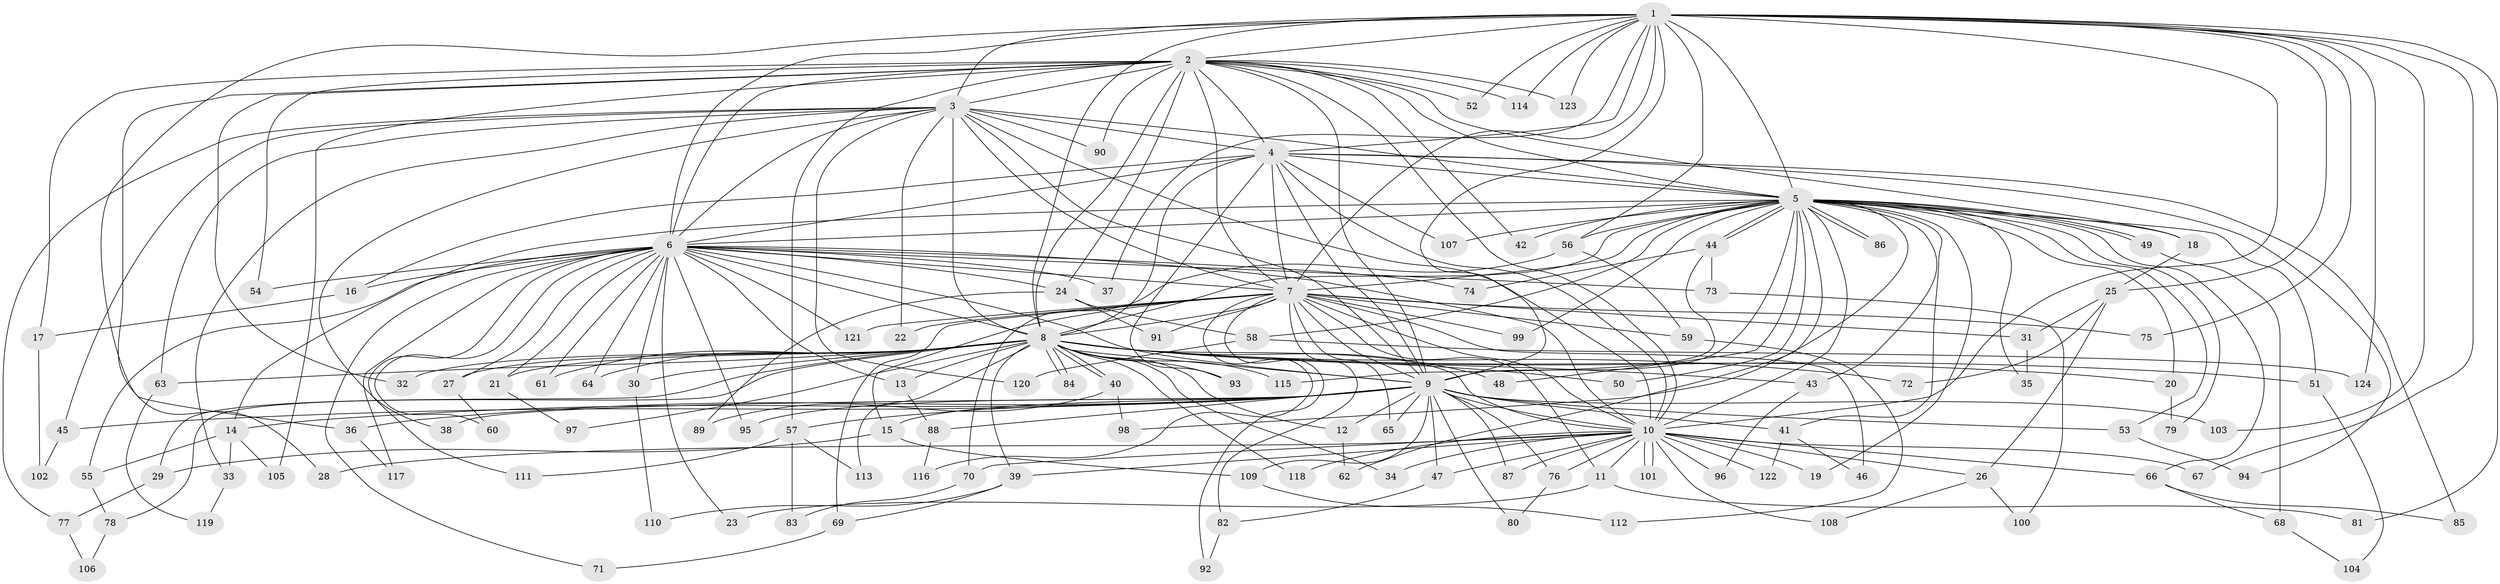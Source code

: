 // Generated by graph-tools (version 1.1) at 2025/25/03/09/25 03:25:49]
// undirected, 124 vertices, 273 edges
graph export_dot {
graph [start="1"]
  node [color=gray90,style=filled];
  1;
  2;
  3;
  4;
  5;
  6;
  7;
  8;
  9;
  10;
  11;
  12;
  13;
  14;
  15;
  16;
  17;
  18;
  19;
  20;
  21;
  22;
  23;
  24;
  25;
  26;
  27;
  28;
  29;
  30;
  31;
  32;
  33;
  34;
  35;
  36;
  37;
  38;
  39;
  40;
  41;
  42;
  43;
  44;
  45;
  46;
  47;
  48;
  49;
  50;
  51;
  52;
  53;
  54;
  55;
  56;
  57;
  58;
  59;
  60;
  61;
  62;
  63;
  64;
  65;
  66;
  67;
  68;
  69;
  70;
  71;
  72;
  73;
  74;
  75;
  76;
  77;
  78;
  79;
  80;
  81;
  82;
  83;
  84;
  85;
  86;
  87;
  88;
  89;
  90;
  91;
  92;
  93;
  94;
  95;
  96;
  97;
  98;
  99;
  100;
  101;
  102;
  103;
  104;
  105;
  106;
  107;
  108;
  109;
  110;
  111;
  112;
  113;
  114;
  115;
  116;
  117;
  118;
  119;
  120;
  121;
  122;
  123;
  124;
  1 -- 2;
  1 -- 3;
  1 -- 4;
  1 -- 5;
  1 -- 6;
  1 -- 7;
  1 -- 8;
  1 -- 9;
  1 -- 10;
  1 -- 25;
  1 -- 36;
  1 -- 37;
  1 -- 52;
  1 -- 56;
  1 -- 67;
  1 -- 75;
  1 -- 81;
  1 -- 103;
  1 -- 114;
  1 -- 123;
  1 -- 124;
  2 -- 3;
  2 -- 4;
  2 -- 5;
  2 -- 6;
  2 -- 7;
  2 -- 8;
  2 -- 9;
  2 -- 10;
  2 -- 17;
  2 -- 18;
  2 -- 24;
  2 -- 28;
  2 -- 32;
  2 -- 42;
  2 -- 52;
  2 -- 54;
  2 -- 57;
  2 -- 90;
  2 -- 105;
  2 -- 114;
  2 -- 123;
  3 -- 4;
  3 -- 5;
  3 -- 6;
  3 -- 7;
  3 -- 8;
  3 -- 9;
  3 -- 10;
  3 -- 22;
  3 -- 33;
  3 -- 38;
  3 -- 45;
  3 -- 63;
  3 -- 77;
  3 -- 90;
  3 -- 120;
  4 -- 5;
  4 -- 6;
  4 -- 7;
  4 -- 8;
  4 -- 9;
  4 -- 10;
  4 -- 16;
  4 -- 85;
  4 -- 93;
  4 -- 94;
  4 -- 107;
  5 -- 6;
  5 -- 7;
  5 -- 8;
  5 -- 9;
  5 -- 10;
  5 -- 14;
  5 -- 18;
  5 -- 19;
  5 -- 20;
  5 -- 35;
  5 -- 41;
  5 -- 42;
  5 -- 43;
  5 -- 44;
  5 -- 44;
  5 -- 48;
  5 -- 49;
  5 -- 49;
  5 -- 50;
  5 -- 51;
  5 -- 53;
  5 -- 56;
  5 -- 58;
  5 -- 62;
  5 -- 66;
  5 -- 79;
  5 -- 86;
  5 -- 86;
  5 -- 98;
  5 -- 99;
  5 -- 107;
  6 -- 7;
  6 -- 8;
  6 -- 9;
  6 -- 10;
  6 -- 13;
  6 -- 16;
  6 -- 21;
  6 -- 23;
  6 -- 24;
  6 -- 27;
  6 -- 30;
  6 -- 37;
  6 -- 54;
  6 -- 55;
  6 -- 60;
  6 -- 61;
  6 -- 64;
  6 -- 71;
  6 -- 73;
  6 -- 74;
  6 -- 95;
  6 -- 111;
  6 -- 117;
  6 -- 121;
  7 -- 8;
  7 -- 9;
  7 -- 10;
  7 -- 11;
  7 -- 15;
  7 -- 22;
  7 -- 31;
  7 -- 46;
  7 -- 59;
  7 -- 65;
  7 -- 69;
  7 -- 75;
  7 -- 82;
  7 -- 91;
  7 -- 92;
  7 -- 99;
  7 -- 116;
  7 -- 121;
  8 -- 9;
  8 -- 10;
  8 -- 12;
  8 -- 13;
  8 -- 20;
  8 -- 21;
  8 -- 27;
  8 -- 29;
  8 -- 30;
  8 -- 32;
  8 -- 34;
  8 -- 39;
  8 -- 40;
  8 -- 40;
  8 -- 43;
  8 -- 48;
  8 -- 50;
  8 -- 51;
  8 -- 61;
  8 -- 63;
  8 -- 64;
  8 -- 72;
  8 -- 78;
  8 -- 84;
  8 -- 84;
  8 -- 93;
  8 -- 97;
  8 -- 113;
  8 -- 115;
  8 -- 118;
  9 -- 10;
  9 -- 12;
  9 -- 14;
  9 -- 15;
  9 -- 36;
  9 -- 38;
  9 -- 41;
  9 -- 45;
  9 -- 47;
  9 -- 53;
  9 -- 57;
  9 -- 65;
  9 -- 76;
  9 -- 80;
  9 -- 87;
  9 -- 88;
  9 -- 95;
  9 -- 103;
  9 -- 109;
  10 -- 11;
  10 -- 19;
  10 -- 26;
  10 -- 28;
  10 -- 34;
  10 -- 39;
  10 -- 47;
  10 -- 66;
  10 -- 67;
  10 -- 70;
  10 -- 76;
  10 -- 87;
  10 -- 96;
  10 -- 101;
  10 -- 101;
  10 -- 108;
  10 -- 118;
  10 -- 122;
  11 -- 23;
  11 -- 81;
  12 -- 62;
  13 -- 88;
  14 -- 33;
  14 -- 55;
  14 -- 105;
  15 -- 29;
  15 -- 109;
  16 -- 17;
  17 -- 102;
  18 -- 25;
  20 -- 79;
  21 -- 97;
  24 -- 58;
  24 -- 89;
  24 -- 91;
  25 -- 26;
  25 -- 31;
  25 -- 72;
  26 -- 100;
  26 -- 108;
  27 -- 60;
  29 -- 77;
  30 -- 110;
  31 -- 35;
  33 -- 119;
  36 -- 117;
  39 -- 69;
  39 -- 110;
  40 -- 89;
  40 -- 98;
  41 -- 46;
  41 -- 122;
  43 -- 96;
  44 -- 73;
  44 -- 74;
  44 -- 115;
  45 -- 102;
  47 -- 82;
  49 -- 68;
  51 -- 104;
  53 -- 94;
  55 -- 78;
  56 -- 59;
  56 -- 70;
  57 -- 83;
  57 -- 111;
  57 -- 113;
  58 -- 120;
  58 -- 124;
  59 -- 112;
  63 -- 119;
  66 -- 68;
  66 -- 85;
  68 -- 104;
  69 -- 71;
  70 -- 83;
  73 -- 100;
  76 -- 80;
  77 -- 106;
  78 -- 106;
  82 -- 92;
  88 -- 116;
  109 -- 112;
}
